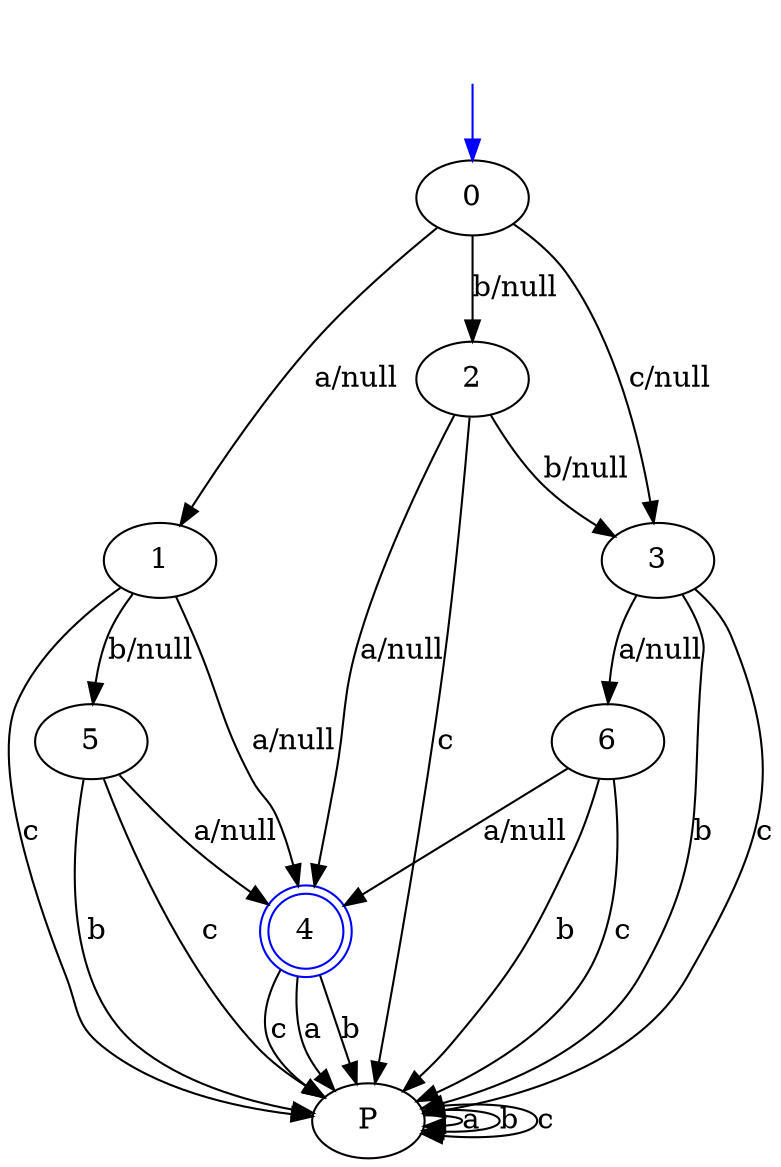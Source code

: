 digraph Automate {
begin[style=invisible];
"begin"-> 0[shape=polygone,color=blue];
0->1[label = "a/null"]
0->2[label = "b/null"]
0->3[label = "c/null"]
1->4[label = "a/null"]
1->5[label = "b/null"]
1->P[label = "c"]
2->4[label = "a/null"]
2->3[label = "b/null"]
2->P[label = "c"]
3->6[label = "a/null"]
3->P[label = "b"]
3->P[label = "c"]
4->P[label = "a"]
4->P[label = "b"]
4->P[label = "c"]
5->4[label = "a/null"]
5->P[label = "b"]
5->P[label = "c"]
6->4[label = "a/null"]
6->P[label = "b"]
6->P[label = "c"]
P->P[label = "a"]
P->P[label = "b"]
P->P[label = "c"]
4[shape=circle,color=blue,peripheries=2]; 
}